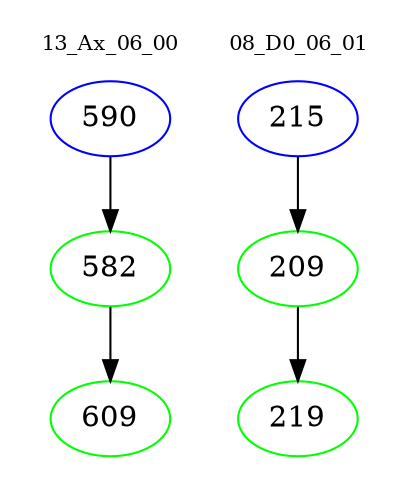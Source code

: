 digraph{
subgraph cluster_0 {
color = white
label = "13_Ax_06_00";
fontsize=10;
T0_590 [label="590", color="blue"]
T0_590 -> T0_582 [color="black"]
T0_582 [label="582", color="green"]
T0_582 -> T0_609 [color="black"]
T0_609 [label="609", color="green"]
}
subgraph cluster_1 {
color = white
label = "08_D0_06_01";
fontsize=10;
T1_215 [label="215", color="blue"]
T1_215 -> T1_209 [color="black"]
T1_209 [label="209", color="green"]
T1_209 -> T1_219 [color="black"]
T1_219 [label="219", color="green"]
}
}
